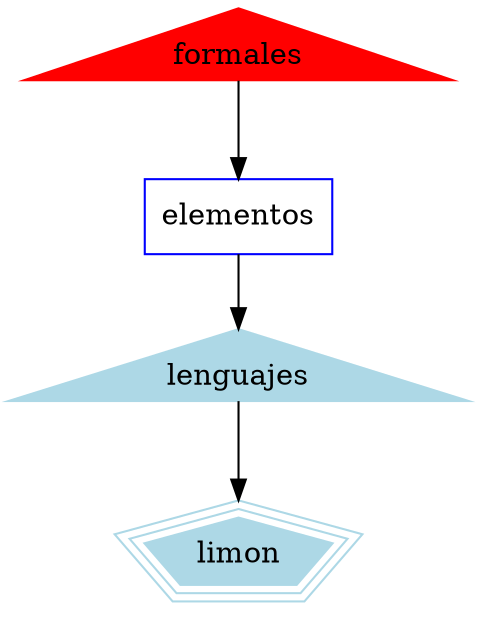 digraph grafica{



elementos[shape = box]

node[shape = triangle, style=filled,color = lightblue];

frutas [shape=polygon,sides=5,peripheries=3,color=lightblue, style=filled, label = "limon"];

elementos[color = blue]
formales[color = red]
formales -> elementos;
elementos -> lenguajes;
lenguajes -> frutas


}

#con digraph es un grafo dirigido
#con graph es un grafo no dirigido


#graph grafica{

#elementos[shape = box]
#elementos[color = blue]
#formales[color = red]
#formales -- elementos 
#elementos -- lenguajes
#lenguajes -- formales

#}


